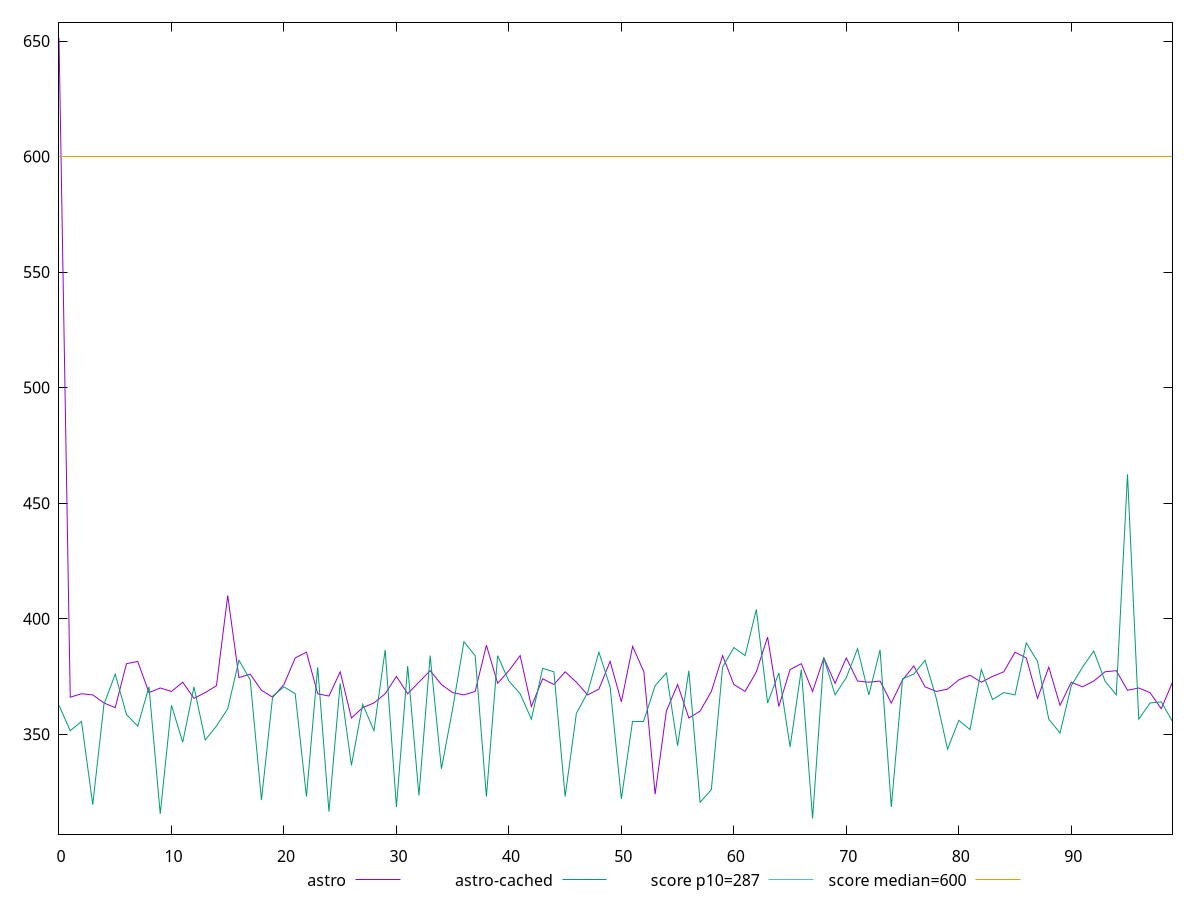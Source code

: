 reset

$astro <<EOF
0 651.3525
1 366
2 367.5
3 367
4 363.5
5 361.5
6 380.5
7 381.49999999999955
8 368
9 370
10 368.5
11 372.5
12 365.4999999999991
13 368
14 371
15 410
16 374.5
17 376
18 369
19 366
20 371.5
21 383
22 385.5
23 367.5
24 366.5
25 377
26 357
27 361.5
28 363.5
29 367.5
30 375
31 367.5
32 372.5
33 377.5
34 371.5
35 368
36 367
37 368.5
38 388.5
39 372
40 377.5
41 384
42 362
43 374
44 371.5
45 377
46 372.5
47 367
48 369.5
49 381.5
50 364
51 388
52 377
53 324
54 360
55 371.5
56 357
57 359.9999999999991
58 368.5
59 384
60 371.5
61 368.5
62 377
63 392
64 362
65 378
66 380.5
67 368.5
68 383
69 372
70 383
71 373
72 372.5
73 373
74 363.5
75 373.5
76 379.5
77 370.5
78 368.4999999999991
79 369.5
80 373.5
81 375.5
82 372.5
83 374.99999999999955
84 377
85 385.5
86 383
87 365.5
88 379
89 362.5
90 372.5
91 370.5
92 373
93 377
94 377.49999999999955
95 369
96 370
97 368
98 361
99 372.49999999999955
EOF

$astroCached <<EOF
0 362.5
1 351.5
2 355.5
3 319.5
4 363
5 376
6 358.5
7 353.5
8 370.5
9 315.5
10 362.5
11 346.5
12 370.5
13 347.5
14 353.5
15 361
16 382
17 373.5
18 321.5
19 366.5
20 370.5
21 367.5
22 323
23 379
24 316.5
25 372
26 336.5
27 362.99999999999955
28 351.5
29 386.5
30 318.5
31 379.5
32 323.5
33 384
34 335
35 361
36 390
37 384
38 323
39 384
40 373
41 367.5
42 356.5
43 378.5
44 377
45 323
46 359
47 368
48 385.5
49 370.5
50 322
51 355.5
52 355.5
53 371
54 376.5
55 345
56 377.5
57 320.5
58 326
59 379
60 387.5
61 384
62 404
63 363.5
64 376.5
65 344.5
66 378
67 313.5
68 383
69 367
70 374.5
71 387
72 367
73 386.5
74 318.5
75 374
76 376
77 382
78 365.5
79 343.5
80 356
81 352
82 378
83 365
84 368
85 367
86 389.5
87 381.5
88 356.5
89 350.5
90 371
91 379
92 386
93 373
94 366.99999999999955
95 462.5
96 356.5
97 363.5
98 364
99 355.5
EOF

set key outside below
set xrange [0:99]
set yrange [306.74295:658.10955]
set trange [306.74295:658.10955]
set terminal svg size 640, 520 enhanced background rgb 'white'
set output "reports/report_00033_2021-03-01T14-23-16.841Z/total-blocking-time/comparison/line/0_vs_1.svg"

plot $astro title "astro" with line, \
     $astroCached title "astro-cached" with line, \
     287 title "score p10=287", \
     600 title "score median=600"

reset
